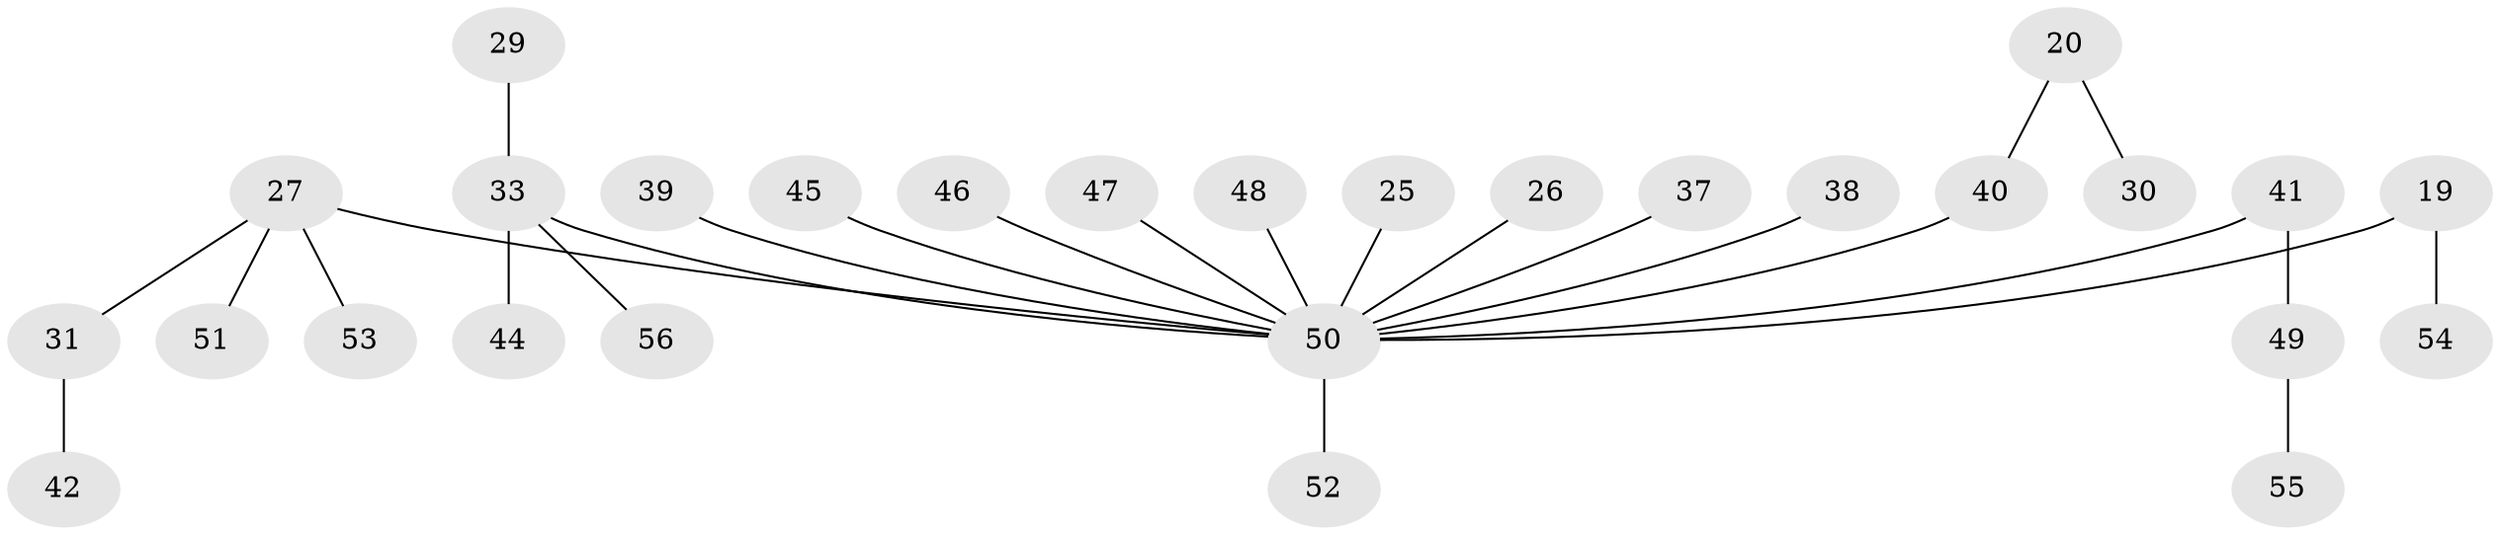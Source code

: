 // original degree distribution, {5: 0.017857142857142856, 7: 0.017857142857142856, 2: 0.25, 3: 0.14285714285714285, 6: 0.017857142857142856, 4: 0.05357142857142857, 1: 0.5}
// Generated by graph-tools (version 1.1) at 2025/56/03/04/25 21:56:32]
// undirected, 28 vertices, 27 edges
graph export_dot {
graph [start="1"]
  node [color=gray90,style=filled];
  19;
  20 [super="+10"];
  25;
  26;
  27 [super="+15+21"];
  29;
  30;
  31;
  33 [super="+23+24"];
  37;
  38;
  39;
  40 [super="+16"];
  41 [super="+36"];
  42;
  44;
  45;
  46;
  47;
  48;
  49;
  50 [super="+35+9+1+17+18+43+22"];
  51;
  52;
  53;
  54;
  55;
  56;
  19 -- 54;
  19 -- 50;
  20 -- 30;
  20 -- 40;
  25 -- 50;
  26 -- 50;
  27 -- 31;
  27 -- 50;
  27 -- 51;
  27 -- 53;
  29 -- 33;
  31 -- 42;
  33 -- 44;
  33 -- 50;
  33 -- 56;
  37 -- 50;
  38 -- 50;
  39 -- 50;
  40 -- 50;
  41 -- 50;
  41 -- 49;
  45 -- 50;
  46 -- 50;
  47 -- 50;
  48 -- 50;
  49 -- 55;
  50 -- 52;
}
